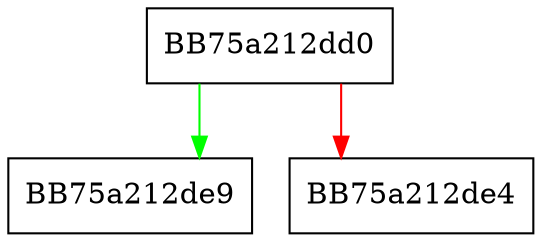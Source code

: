 digraph _Check_max_size {
  node [shape="box"];
  graph [splines=ortho];
  BB75a212dd0 -> BB75a212de9 [color="green"];
  BB75a212dd0 -> BB75a212de4 [color="red"];
}